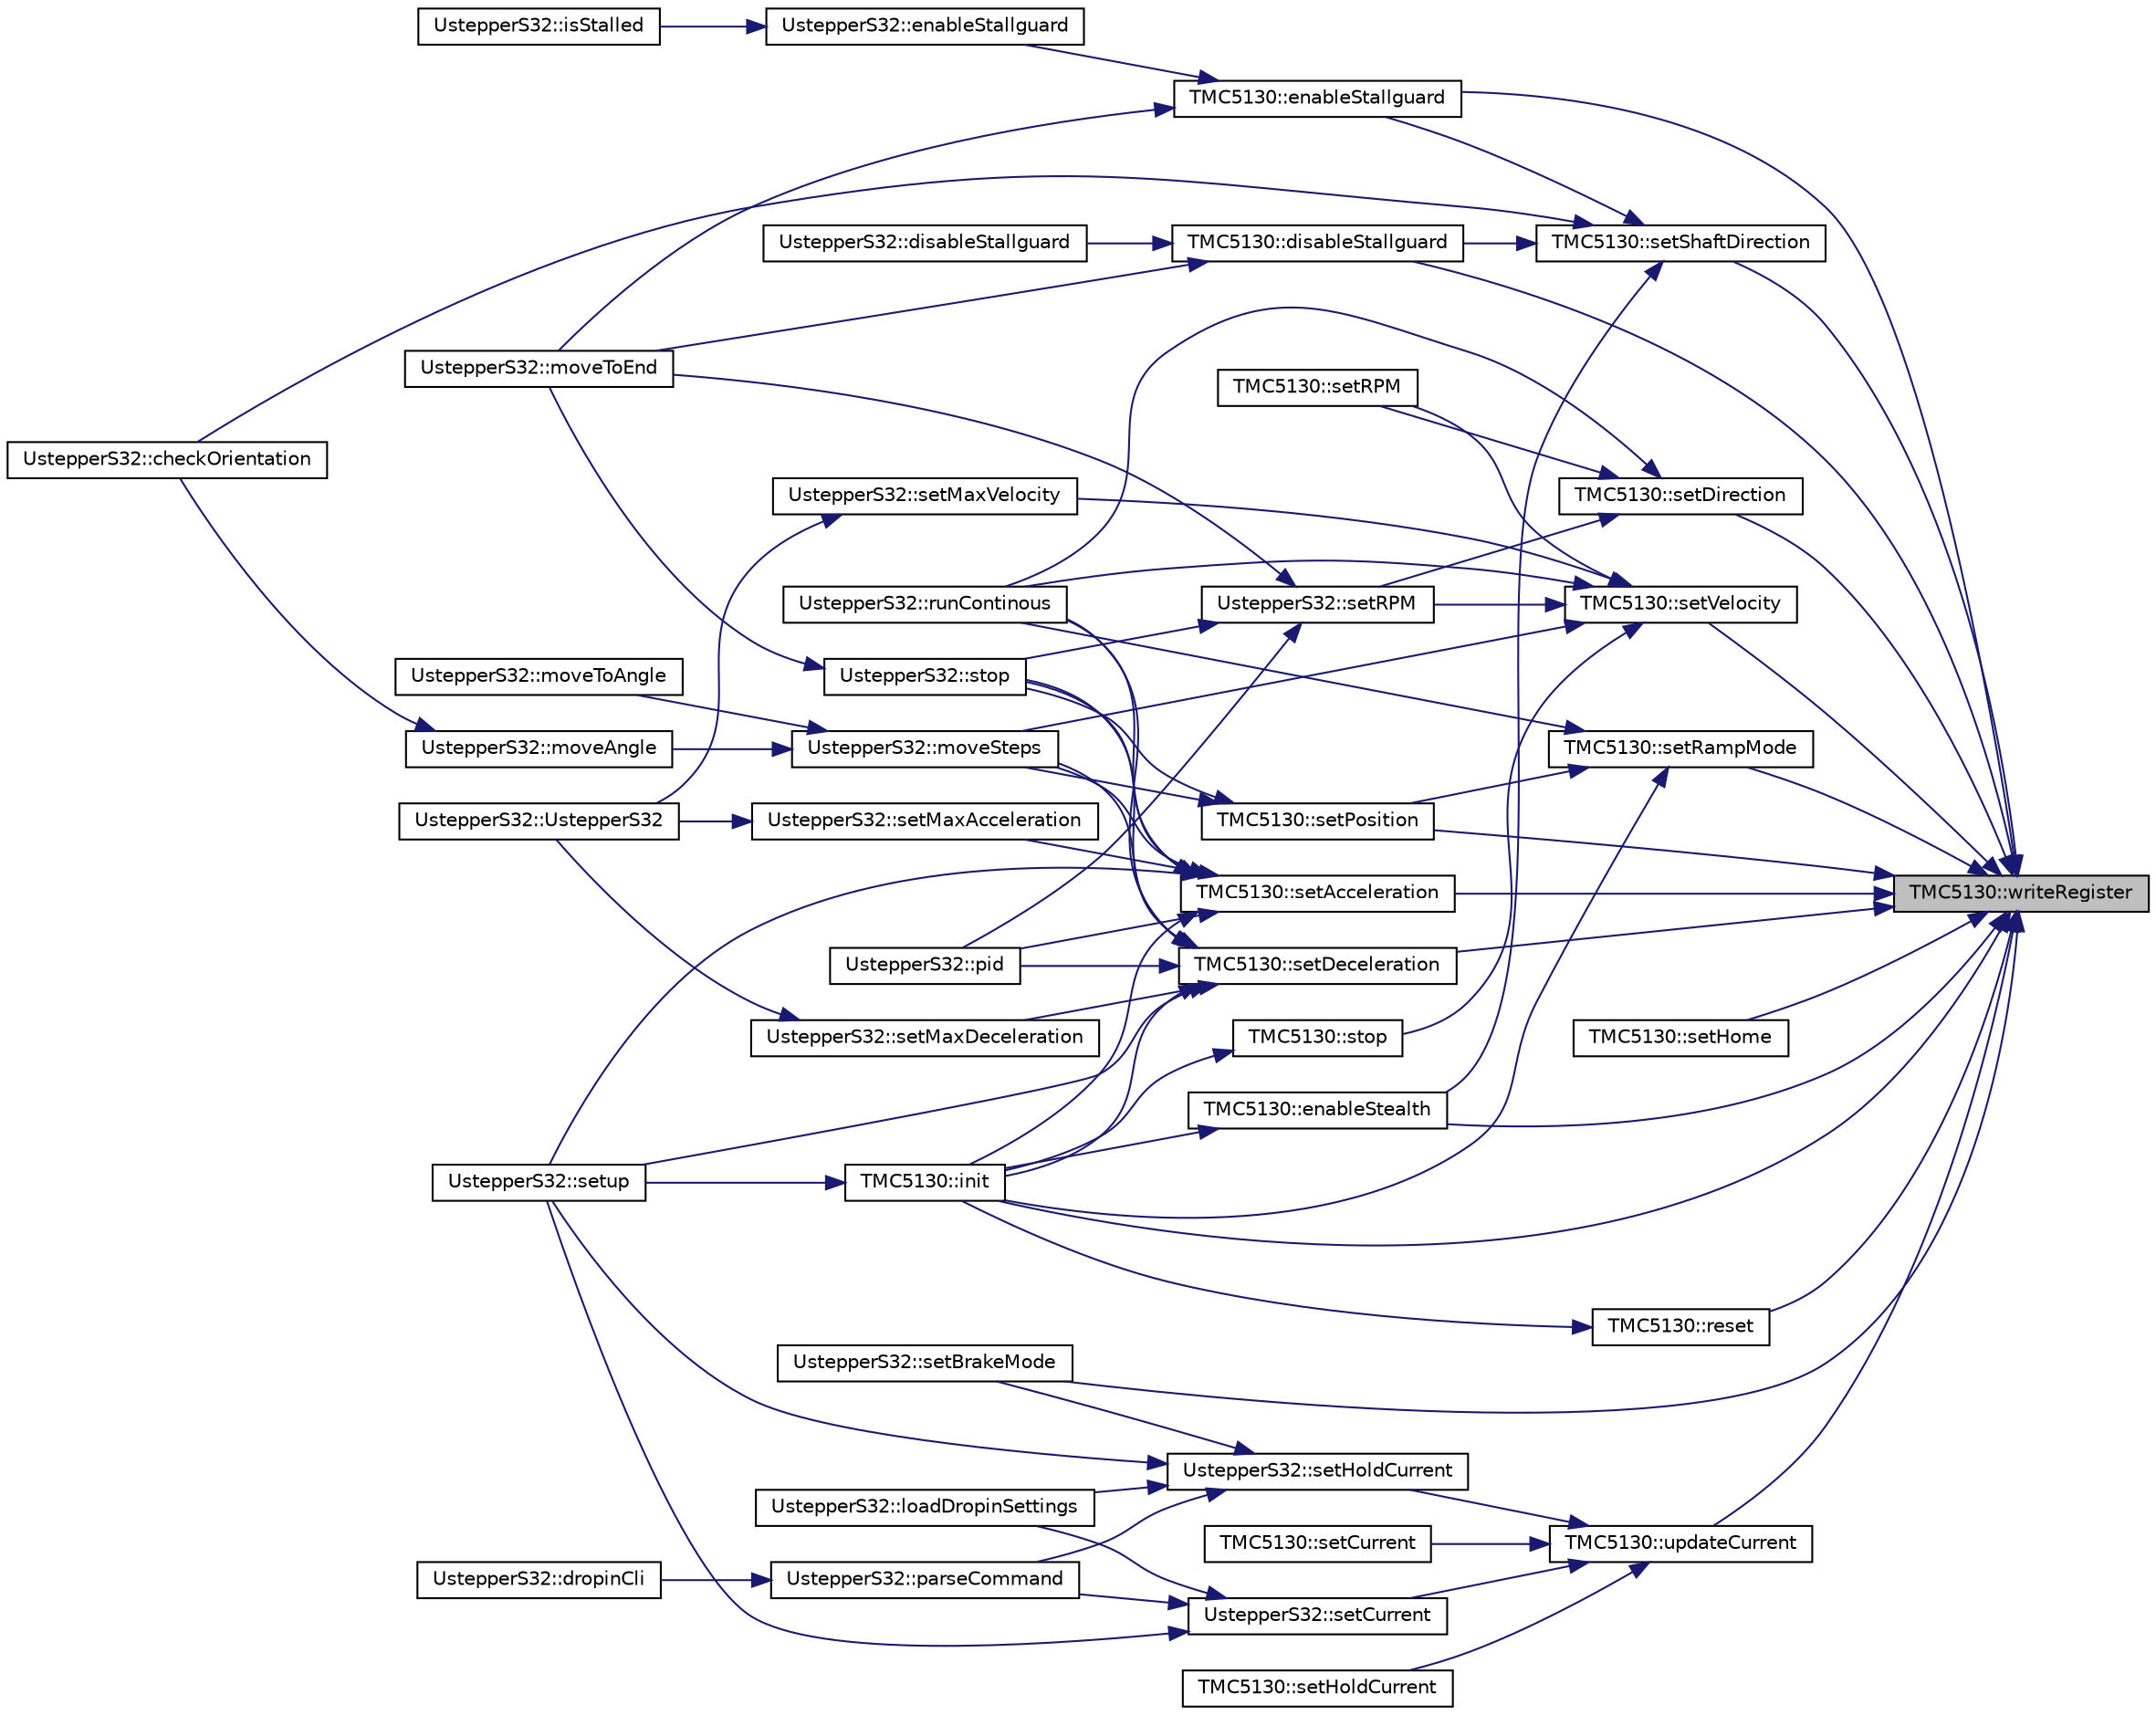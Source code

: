 digraph "TMC5130::writeRegister"
{
 // LATEX_PDF_SIZE
  edge [fontname="Helvetica",fontsize="10",labelfontname="Helvetica",labelfontsize="10"];
  node [fontname="Helvetica",fontsize="10",shape=record];
  rankdir="RL";
  Node1 [label="TMC5130::writeRegister",height=0.2,width=0.4,color="black", fillcolor="grey75", style="filled", fontcolor="black",tooltip="Write a register of the motor driver."];
  Node1 -> Node2 [dir="back",color="midnightblue",fontsize="10",style="solid",fontname="Helvetica"];
  Node2 [label="TMC5130::disableStallguard",height=0.2,width=0.4,color="black", fillcolor="white", style="filled",URL="$classTMC5130.html#afc6748bd28bf3ca79fea356b64710a20",tooltip=" "];
  Node2 -> Node3 [dir="back",color="midnightblue",fontsize="10",style="solid",fontname="Helvetica"];
  Node3 [label="UstepperS32::disableStallguard",height=0.2,width=0.4,color="black", fillcolor="white", style="filled",URL="$classUstepperS32.html#a7aaaf391eb107e63cef66af3e42c36a8",tooltip="Disables the builtin stallguard offered from TMC5130, and reenables StealthChop."];
  Node2 -> Node4 [dir="back",color="midnightblue",fontsize="10",style="solid",fontname="Helvetica"];
  Node4 [label="UstepperS32::moveToEnd",height=0.2,width=0.4,color="black", fillcolor="white", style="filled",URL="$classUstepperS32.html#a0945c7790bbdf22c749cf54d18c981ce",tooltip="Moves the motor to its physical limit, without limit switch."];
  Node1 -> Node5 [dir="back",color="midnightblue",fontsize="10",style="solid",fontname="Helvetica"];
  Node5 [label="TMC5130::enableStallguard",height=0.2,width=0.4,color="black", fillcolor="white", style="filled",URL="$classTMC5130.html#a65b2ed48d10ea270bf81ea71941644d0",tooltip=" "];
  Node5 -> Node6 [dir="back",color="midnightblue",fontsize="10",style="solid",fontname="Helvetica"];
  Node6 [label="UstepperS32::enableStallguard",height=0.2,width=0.4,color="black", fillcolor="white", style="filled",URL="$classUstepperS32.html#a7498b52fe416a3d5e0a56d27b6984287",tooltip="Enable TMC5130 StallGuard."];
  Node6 -> Node7 [dir="back",color="midnightblue",fontsize="10",style="solid",fontname="Helvetica"];
  Node7 [label="UstepperS32::isStalled",height=0.2,width=0.4,color="black", fillcolor="white", style="filled",URL="$classUstepperS32.html#a3e6b884fce56cf58075378b88b9de547",tooltip="This method returns a bool variable indicating wether the motor is stalled or not...."];
  Node5 -> Node4 [dir="back",color="midnightblue",fontsize="10",style="solid",fontname="Helvetica"];
  Node1 -> Node8 [dir="back",color="midnightblue",fontsize="10",style="solid",fontname="Helvetica"];
  Node8 [label="TMC5130::enableStealth",height=0.2,width=0.4,color="black", fillcolor="white", style="filled",URL="$classTMC5130.html#a7c9ddb9a2b2bf5f4980223911326774e",tooltip=" "];
  Node8 -> Node9 [dir="back",color="midnightblue",fontsize="10",style="solid",fontname="Helvetica"];
  Node9 [label="TMC5130::init",height=0.2,width=0.4,color="black", fillcolor="white", style="filled",URL="$classTMC5130.html#a32a5a9d3c3a1823101860159835750ff",tooltip="Initiation of the motor driver."];
  Node9 -> Node10 [dir="back",color="midnightblue",fontsize="10",style="solid",fontname="Helvetica"];
  Node10 [label="UstepperS32::setup",height=0.2,width=0.4,color="black", fillcolor="white", style="filled",URL="$classUstepperS32.html#a9db3b9f02f66bb17424b3e114c851d37",tooltip="Initializes the different parts of the uStepper S object."];
  Node1 -> Node9 [dir="back",color="midnightblue",fontsize="10",style="solid",fontname="Helvetica"];
  Node1 -> Node11 [dir="back",color="midnightblue",fontsize="10",style="solid",fontname="Helvetica"];
  Node11 [label="TMC5130::reset",height=0.2,width=0.4,color="black", fillcolor="white", style="filled",URL="$classTMC5130.html#ab1b81c667da1e943c2249b021db40dfd",tooltip=" "];
  Node11 -> Node9 [dir="back",color="midnightblue",fontsize="10",style="solid",fontname="Helvetica"];
  Node1 -> Node12 [dir="back",color="midnightblue",fontsize="10",style="solid",fontname="Helvetica"];
  Node12 [label="TMC5130::setAcceleration",height=0.2,width=0.4,color="black", fillcolor="white", style="filled",URL="$classTMC5130.html#acc4c436d13911ef0b3c7b677804639f9",tooltip="Set motor acceleration."];
  Node12 -> Node9 [dir="back",color="midnightblue",fontsize="10",style="solid",fontname="Helvetica"];
  Node12 -> Node13 [dir="back",color="midnightblue",fontsize="10",style="solid",fontname="Helvetica"];
  Node13 [label="UstepperS32::moveSteps",height=0.2,width=0.4,color="black", fillcolor="white", style="filled",URL="$classUstepperS32.html#ac7cfedc6d9559b4f2aee469cb5aabef1",tooltip="Make the motor perform a predefined number of steps."];
  Node13 -> Node14 [dir="back",color="midnightblue",fontsize="10",style="solid",fontname="Helvetica"];
  Node14 [label="UstepperS32::moveAngle",height=0.2,width=0.4,color="black", fillcolor="white", style="filled",URL="$classUstepperS32.html#a0884116876e952894164dbd53852136c",tooltip="Makes the motor rotate a specific angle relative to the current position."];
  Node14 -> Node15 [dir="back",color="midnightblue",fontsize="10",style="solid",fontname="Helvetica"];
  Node15 [label="UstepperS32::checkOrientation",height=0.2,width=0.4,color="black", fillcolor="white", style="filled",URL="$classUstepperS32.html#a8c33940faaf4f7ce0389a7fa450ff9af",tooltip="This method is used to check the orientation of the motor connector."];
  Node13 -> Node16 [dir="back",color="midnightblue",fontsize="10",style="solid",fontname="Helvetica"];
  Node16 [label="UstepperS32::moveToAngle",height=0.2,width=0.4,color="black", fillcolor="white", style="filled",URL="$classUstepperS32.html#a7a0eac3dfbcd538effe4236a1823e367",tooltip="Makes the motor rotate to a specific absolute angle."];
  Node12 -> Node17 [dir="back",color="midnightblue",fontsize="10",style="solid",fontname="Helvetica"];
  Node17 [label="UstepperS32::pid",height=0.2,width=0.4,color="black", fillcolor="white", style="filled",URL="$classUstepperS32.html#a54dc081a9837d9bbc528725ddc6f9337",tooltip=" "];
  Node12 -> Node18 [dir="back",color="midnightblue",fontsize="10",style="solid",fontname="Helvetica"];
  Node18 [label="UstepperS32::runContinous",height=0.2,width=0.4,color="black", fillcolor="white", style="filled",URL="$classUstepperS32.html#a277089355de44fcdccc7d2e1a968ca75",tooltip="Make the motor rotate continuously."];
  Node12 -> Node19 [dir="back",color="midnightblue",fontsize="10",style="solid",fontname="Helvetica"];
  Node19 [label="UstepperS32::setMaxAcceleration",height=0.2,width=0.4,color="black", fillcolor="white", style="filled",URL="$classUstepperS32.html#aabb5fda2466c4a81a39ea4ed401716c0",tooltip="Set the maximum acceleration of the stepper motor."];
  Node19 -> Node20 [dir="back",color="midnightblue",fontsize="10",style="solid",fontname="Helvetica"];
  Node20 [label="UstepperS32::UstepperS32",height=0.2,width=0.4,color="black", fillcolor="white", style="filled",URL="$classUstepperS32.html#ab2b9c906a9bb652398ce8a14d7e54c14",tooltip="Constructor of uStepper class."];
  Node12 -> Node10 [dir="back",color="midnightblue",fontsize="10",style="solid",fontname="Helvetica"];
  Node12 -> Node21 [dir="back",color="midnightblue",fontsize="10",style="solid",fontname="Helvetica"];
  Node21 [label="UstepperS32::stop",height=0.2,width=0.4,color="black", fillcolor="white", style="filled",URL="$classUstepperS32.html#a7afb893d380ef3fe43a1216ec7de1845",tooltip="Stop the motor."];
  Node21 -> Node4 [dir="back",color="midnightblue",fontsize="10",style="solid",fontname="Helvetica"];
  Node1 -> Node22 [dir="back",color="midnightblue",fontsize="10",style="solid",fontname="Helvetica"];
  Node22 [label="UstepperS32::setBrakeMode",height=0.2,width=0.4,color="black", fillcolor="white", style="filled",URL="$classUstepperS32.html#a03f3dc9cec0b695e625be6a86bc643c1",tooltip=" "];
  Node1 -> Node23 [dir="back",color="midnightblue",fontsize="10",style="solid",fontname="Helvetica"];
  Node23 [label="TMC5130::setDeceleration",height=0.2,width=0.4,color="black", fillcolor="white", style="filled",URL="$classTMC5130.html#a610fb3af12d2511dd1dd2bac3a48bec0",tooltip="Set motor deceleration."];
  Node23 -> Node9 [dir="back",color="midnightblue",fontsize="10",style="solid",fontname="Helvetica"];
  Node23 -> Node13 [dir="back",color="midnightblue",fontsize="10",style="solid",fontname="Helvetica"];
  Node23 -> Node17 [dir="back",color="midnightblue",fontsize="10",style="solid",fontname="Helvetica"];
  Node23 -> Node18 [dir="back",color="midnightblue",fontsize="10",style="solid",fontname="Helvetica"];
  Node23 -> Node24 [dir="back",color="midnightblue",fontsize="10",style="solid",fontname="Helvetica"];
  Node24 [label="UstepperS32::setMaxDeceleration",height=0.2,width=0.4,color="black", fillcolor="white", style="filled",URL="$classUstepperS32.html#aaa0d731c69273fce51a51f143206d12f",tooltip="Set the maximum deceleration of the stepper motor."];
  Node24 -> Node20 [dir="back",color="midnightblue",fontsize="10",style="solid",fontname="Helvetica"];
  Node23 -> Node10 [dir="back",color="midnightblue",fontsize="10",style="solid",fontname="Helvetica"];
  Node23 -> Node21 [dir="back",color="midnightblue",fontsize="10",style="solid",fontname="Helvetica"];
  Node1 -> Node25 [dir="back",color="midnightblue",fontsize="10",style="solid",fontname="Helvetica"];
  Node25 [label="TMC5130::setDirection",height=0.2,width=0.4,color="black", fillcolor="white", style="filled",URL="$classTMC5130.html#a0ccfea2d4e3e2d859111cb398f1ccf57",tooltip=" "];
  Node25 -> Node18 [dir="back",color="midnightblue",fontsize="10",style="solid",fontname="Helvetica"];
  Node25 -> Node26 [dir="back",color="midnightblue",fontsize="10",style="solid",fontname="Helvetica"];
  Node26 [label="TMC5130::setRPM",height=0.2,width=0.4,color="black", fillcolor="white", style="filled",URL="$classTMC5130.html#a757f8147b672aa089ed438d93a15657d",tooltip=" "];
  Node25 -> Node27 [dir="back",color="midnightblue",fontsize="10",style="solid",fontname="Helvetica"];
  Node27 [label="UstepperS32::setRPM",height=0.2,width=0.4,color="black", fillcolor="white", style="filled",URL="$classUstepperS32.html#ae772489f77327445186b3a81c3964403",tooltip="Set the velocity in rpm."];
  Node27 -> Node4 [dir="back",color="midnightblue",fontsize="10",style="solid",fontname="Helvetica"];
  Node27 -> Node17 [dir="back",color="midnightblue",fontsize="10",style="solid",fontname="Helvetica"];
  Node27 -> Node21 [dir="back",color="midnightblue",fontsize="10",style="solid",fontname="Helvetica"];
  Node1 -> Node28 [dir="back",color="midnightblue",fontsize="10",style="solid",fontname="Helvetica"];
  Node28 [label="TMC5130::setHome",height=0.2,width=0.4,color="black", fillcolor="white", style="filled",URL="$classTMC5130.html#af388cdfdd81762bab86acab57b7d4c7e",tooltip="Resets the internal position counter of the motor driver."];
  Node1 -> Node29 [dir="back",color="midnightblue",fontsize="10",style="solid",fontname="Helvetica"];
  Node29 [label="TMC5130::setPosition",height=0.2,width=0.4,color="black", fillcolor="white", style="filled",URL="$classTMC5130.html#a0ba32a1188b11727ebe094b3446b37fc",tooltip="Set the motor position."];
  Node29 -> Node13 [dir="back",color="midnightblue",fontsize="10",style="solid",fontname="Helvetica"];
  Node29 -> Node21 [dir="back",color="midnightblue",fontsize="10",style="solid",fontname="Helvetica"];
  Node1 -> Node30 [dir="back",color="midnightblue",fontsize="10",style="solid",fontname="Helvetica"];
  Node30 [label="TMC5130::setRampMode",height=0.2,width=0.4,color="black", fillcolor="white", style="filled",URL="$classTMC5130.html#a0bf326e7d355189b31c4d9f72cafa5d6",tooltip="Set motor driver to position mode or velocity mode."];
  Node30 -> Node9 [dir="back",color="midnightblue",fontsize="10",style="solid",fontname="Helvetica"];
  Node30 -> Node18 [dir="back",color="midnightblue",fontsize="10",style="solid",fontname="Helvetica"];
  Node30 -> Node29 [dir="back",color="midnightblue",fontsize="10",style="solid",fontname="Helvetica"];
  Node1 -> Node31 [dir="back",color="midnightblue",fontsize="10",style="solid",fontname="Helvetica"];
  Node31 [label="TMC5130::setShaftDirection",height=0.2,width=0.4,color="black", fillcolor="white", style="filled",URL="$classTMC5130.html#afce3e54af17232bd88107ad494ca68e1",tooltip="Set motor driver direction."];
  Node31 -> Node15 [dir="back",color="midnightblue",fontsize="10",style="solid",fontname="Helvetica"];
  Node31 -> Node2 [dir="back",color="midnightblue",fontsize="10",style="solid",fontname="Helvetica"];
  Node31 -> Node5 [dir="back",color="midnightblue",fontsize="10",style="solid",fontname="Helvetica"];
  Node31 -> Node8 [dir="back",color="midnightblue",fontsize="10",style="solid",fontname="Helvetica"];
  Node1 -> Node32 [dir="back",color="midnightblue",fontsize="10",style="solid",fontname="Helvetica"];
  Node32 [label="TMC5130::setVelocity",height=0.2,width=0.4,color="black", fillcolor="white", style="filled",URL="$classTMC5130.html#af66eff0a942554bd513a65181cacc7d5",tooltip="Set motor velocity."];
  Node32 -> Node13 [dir="back",color="midnightblue",fontsize="10",style="solid",fontname="Helvetica"];
  Node32 -> Node18 [dir="back",color="midnightblue",fontsize="10",style="solid",fontname="Helvetica"];
  Node32 -> Node33 [dir="back",color="midnightblue",fontsize="10",style="solid",fontname="Helvetica"];
  Node33 [label="UstepperS32::setMaxVelocity",height=0.2,width=0.4,color="black", fillcolor="white", style="filled",URL="$classUstepperS32.html#a4e6b77da8f437e4dc167f88ad35c0542",tooltip="Set the maximum velocity of the stepper motor."];
  Node33 -> Node20 [dir="back",color="midnightblue",fontsize="10",style="solid",fontname="Helvetica"];
  Node32 -> Node26 [dir="back",color="midnightblue",fontsize="10",style="solid",fontname="Helvetica"];
  Node32 -> Node27 [dir="back",color="midnightblue",fontsize="10",style="solid",fontname="Helvetica"];
  Node32 -> Node34 [dir="back",color="midnightblue",fontsize="10",style="solid",fontname="Helvetica"];
  Node34 [label="TMC5130::stop",height=0.2,width=0.4,color="black", fillcolor="white", style="filled",URL="$classTMC5130.html#a0e3ced9e9eb4e6b6db39993f8de6855d",tooltip="Stops any ongoing movement with deceleration."];
  Node34 -> Node9 [dir="back",color="midnightblue",fontsize="10",style="solid",fontname="Helvetica"];
  Node1 -> Node35 [dir="back",color="midnightblue",fontsize="10",style="solid",fontname="Helvetica"];
  Node35 [label="TMC5130::updateCurrent",height=0.2,width=0.4,color="black", fillcolor="white", style="filled",URL="$classTMC5130.html#ae6d99c4b7d53f07133b9d7cf51e00064",tooltip="Writes the current setting registers of the motor driver"];
  Node35 -> Node36 [dir="back",color="midnightblue",fontsize="10",style="solid",fontname="Helvetica"];
  Node36 [label="UstepperS32::setCurrent",height=0.2,width=0.4,color="black", fillcolor="white", style="filled",URL="$classUstepperS32.html#aa49faf10bd397126dd5995bd32523a75",tooltip="Set motor output current."];
  Node36 -> Node37 [dir="back",color="midnightblue",fontsize="10",style="solid",fontname="Helvetica"];
  Node37 [label="UstepperS32::loadDropinSettings",height=0.2,width=0.4,color="black", fillcolor="white", style="filled",URL="$classUstepperS32.html#a41f06498571ebe328f80b5605b1469f9",tooltip=" "];
  Node36 -> Node38 [dir="back",color="midnightblue",fontsize="10",style="solid",fontname="Helvetica"];
  Node38 [label="UstepperS32::parseCommand",height=0.2,width=0.4,color="black", fillcolor="white", style="filled",URL="$classUstepperS32.html#ac188ef30bfddec87c6a3a82b25299154",tooltip="This method is used for the dropinCli to take in user commands."];
  Node38 -> Node39 [dir="back",color="midnightblue",fontsize="10",style="solid",fontname="Helvetica"];
  Node39 [label="UstepperS32::dropinCli",height=0.2,width=0.4,color="black", fillcolor="white", style="filled",URL="$classUstepperS32.html#a6266ace54357b5d78a9ad187d0a09e7c",tooltip="This method is used to tune Drop-in parameters. After tuning uStepper S, the parameters are saved in ..."];
  Node36 -> Node10 [dir="back",color="midnightblue",fontsize="10",style="solid",fontname="Helvetica"];
  Node35 -> Node40 [dir="back",color="midnightblue",fontsize="10",style="solid",fontname="Helvetica"];
  Node40 [label="TMC5130::setCurrent",height=0.2,width=0.4,color="black", fillcolor="white", style="filled",URL="$classTMC5130.html#a70d1b8dfe3f8e2997c7c6f995bb1f7d8",tooltip="Set motor driver current."];
  Node35 -> Node41 [dir="back",color="midnightblue",fontsize="10",style="solid",fontname="Helvetica"];
  Node41 [label="UstepperS32::setHoldCurrent",height=0.2,width=0.4,color="black", fillcolor="white", style="filled",URL="$classUstepperS32.html#a62c09bd7e51594fd369313e361323ce3",tooltip="Set motor hold current."];
  Node41 -> Node37 [dir="back",color="midnightblue",fontsize="10",style="solid",fontname="Helvetica"];
  Node41 -> Node38 [dir="back",color="midnightblue",fontsize="10",style="solid",fontname="Helvetica"];
  Node41 -> Node22 [dir="back",color="midnightblue",fontsize="10",style="solid",fontname="Helvetica"];
  Node41 -> Node10 [dir="back",color="midnightblue",fontsize="10",style="solid",fontname="Helvetica"];
  Node35 -> Node42 [dir="back",color="midnightblue",fontsize="10",style="solid",fontname="Helvetica"];
  Node42 [label="TMC5130::setHoldCurrent",height=0.2,width=0.4,color="black", fillcolor="white", style="filled",URL="$classTMC5130.html#a85537020a6b1075aa28b717236b7c786",tooltip="Set motor driver hold current."];
}
